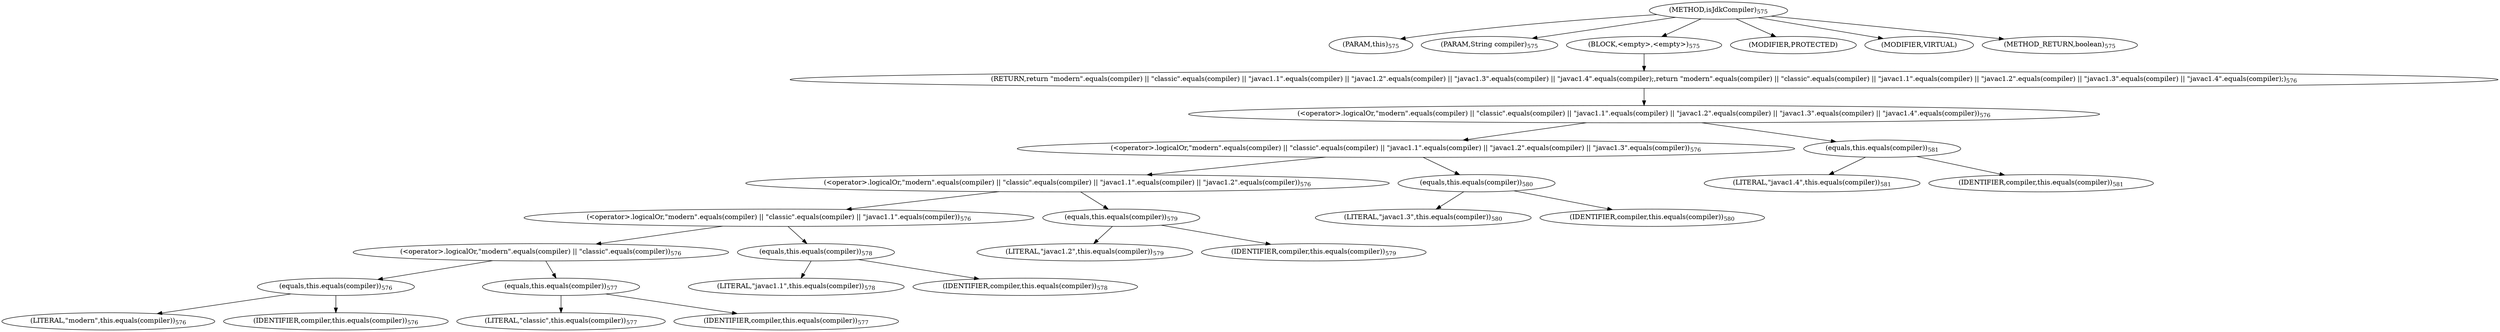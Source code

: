 digraph "isJdkCompiler" {  
"1130" [label = <(METHOD,isJdkCompiler)<SUB>575</SUB>> ]
"1131" [label = <(PARAM,this)<SUB>575</SUB>> ]
"1132" [label = <(PARAM,String compiler)<SUB>575</SUB>> ]
"1133" [label = <(BLOCK,&lt;empty&gt;,&lt;empty&gt;)<SUB>575</SUB>> ]
"1134" [label = <(RETURN,return &quot;modern&quot;.equals(compiler) || &quot;classic&quot;.equals(compiler) || &quot;javac1.1&quot;.equals(compiler) || &quot;javac1.2&quot;.equals(compiler) || &quot;javac1.3&quot;.equals(compiler) || &quot;javac1.4&quot;.equals(compiler);,return &quot;modern&quot;.equals(compiler) || &quot;classic&quot;.equals(compiler) || &quot;javac1.1&quot;.equals(compiler) || &quot;javac1.2&quot;.equals(compiler) || &quot;javac1.3&quot;.equals(compiler) || &quot;javac1.4&quot;.equals(compiler);)<SUB>576</SUB>> ]
"1135" [label = <(&lt;operator&gt;.logicalOr,&quot;modern&quot;.equals(compiler) || &quot;classic&quot;.equals(compiler) || &quot;javac1.1&quot;.equals(compiler) || &quot;javac1.2&quot;.equals(compiler) || &quot;javac1.3&quot;.equals(compiler) || &quot;javac1.4&quot;.equals(compiler))<SUB>576</SUB>> ]
"1136" [label = <(&lt;operator&gt;.logicalOr,&quot;modern&quot;.equals(compiler) || &quot;classic&quot;.equals(compiler) || &quot;javac1.1&quot;.equals(compiler) || &quot;javac1.2&quot;.equals(compiler) || &quot;javac1.3&quot;.equals(compiler))<SUB>576</SUB>> ]
"1137" [label = <(&lt;operator&gt;.logicalOr,&quot;modern&quot;.equals(compiler) || &quot;classic&quot;.equals(compiler) || &quot;javac1.1&quot;.equals(compiler) || &quot;javac1.2&quot;.equals(compiler))<SUB>576</SUB>> ]
"1138" [label = <(&lt;operator&gt;.logicalOr,&quot;modern&quot;.equals(compiler) || &quot;classic&quot;.equals(compiler) || &quot;javac1.1&quot;.equals(compiler))<SUB>576</SUB>> ]
"1139" [label = <(&lt;operator&gt;.logicalOr,&quot;modern&quot;.equals(compiler) || &quot;classic&quot;.equals(compiler))<SUB>576</SUB>> ]
"1140" [label = <(equals,this.equals(compiler))<SUB>576</SUB>> ]
"1141" [label = <(LITERAL,&quot;modern&quot;,this.equals(compiler))<SUB>576</SUB>> ]
"1142" [label = <(IDENTIFIER,compiler,this.equals(compiler))<SUB>576</SUB>> ]
"1143" [label = <(equals,this.equals(compiler))<SUB>577</SUB>> ]
"1144" [label = <(LITERAL,&quot;classic&quot;,this.equals(compiler))<SUB>577</SUB>> ]
"1145" [label = <(IDENTIFIER,compiler,this.equals(compiler))<SUB>577</SUB>> ]
"1146" [label = <(equals,this.equals(compiler))<SUB>578</SUB>> ]
"1147" [label = <(LITERAL,&quot;javac1.1&quot;,this.equals(compiler))<SUB>578</SUB>> ]
"1148" [label = <(IDENTIFIER,compiler,this.equals(compiler))<SUB>578</SUB>> ]
"1149" [label = <(equals,this.equals(compiler))<SUB>579</SUB>> ]
"1150" [label = <(LITERAL,&quot;javac1.2&quot;,this.equals(compiler))<SUB>579</SUB>> ]
"1151" [label = <(IDENTIFIER,compiler,this.equals(compiler))<SUB>579</SUB>> ]
"1152" [label = <(equals,this.equals(compiler))<SUB>580</SUB>> ]
"1153" [label = <(LITERAL,&quot;javac1.3&quot;,this.equals(compiler))<SUB>580</SUB>> ]
"1154" [label = <(IDENTIFIER,compiler,this.equals(compiler))<SUB>580</SUB>> ]
"1155" [label = <(equals,this.equals(compiler))<SUB>581</SUB>> ]
"1156" [label = <(LITERAL,&quot;javac1.4&quot;,this.equals(compiler))<SUB>581</SUB>> ]
"1157" [label = <(IDENTIFIER,compiler,this.equals(compiler))<SUB>581</SUB>> ]
"1158" [label = <(MODIFIER,PROTECTED)> ]
"1159" [label = <(MODIFIER,VIRTUAL)> ]
"1160" [label = <(METHOD_RETURN,boolean)<SUB>575</SUB>> ]
  "1130" -> "1131" 
  "1130" -> "1132" 
  "1130" -> "1133" 
  "1130" -> "1158" 
  "1130" -> "1159" 
  "1130" -> "1160" 
  "1133" -> "1134" 
  "1134" -> "1135" 
  "1135" -> "1136" 
  "1135" -> "1155" 
  "1136" -> "1137" 
  "1136" -> "1152" 
  "1137" -> "1138" 
  "1137" -> "1149" 
  "1138" -> "1139" 
  "1138" -> "1146" 
  "1139" -> "1140" 
  "1139" -> "1143" 
  "1140" -> "1141" 
  "1140" -> "1142" 
  "1143" -> "1144" 
  "1143" -> "1145" 
  "1146" -> "1147" 
  "1146" -> "1148" 
  "1149" -> "1150" 
  "1149" -> "1151" 
  "1152" -> "1153" 
  "1152" -> "1154" 
  "1155" -> "1156" 
  "1155" -> "1157" 
}
